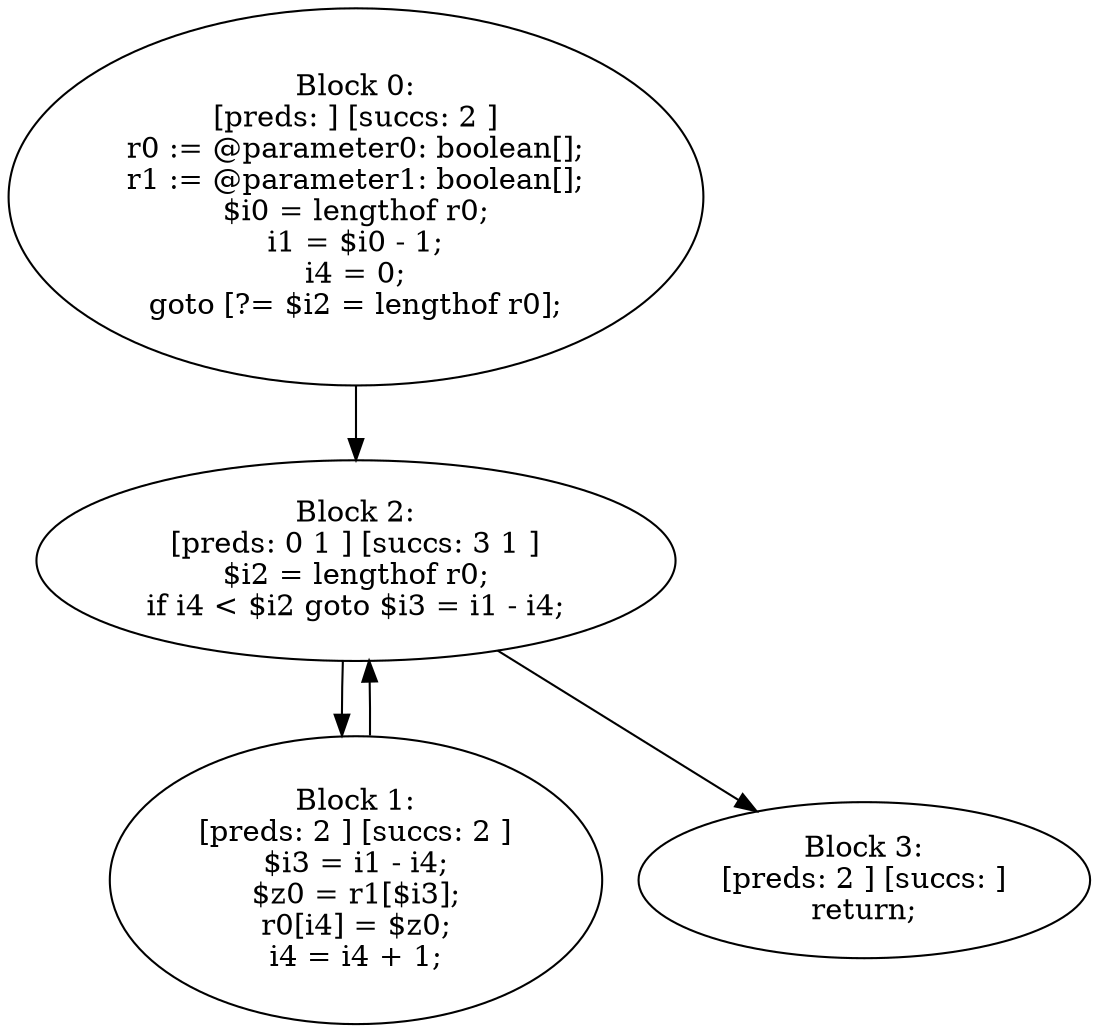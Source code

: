 digraph "unitGraph" {
    "Block 0:
[preds: ] [succs: 2 ]
r0 := @parameter0: boolean[];
r1 := @parameter1: boolean[];
$i0 = lengthof r0;
i1 = $i0 - 1;
i4 = 0;
goto [?= $i2 = lengthof r0];
"
    "Block 1:
[preds: 2 ] [succs: 2 ]
$i3 = i1 - i4;
$z0 = r1[$i3];
r0[i4] = $z0;
i4 = i4 + 1;
"
    "Block 2:
[preds: 0 1 ] [succs: 3 1 ]
$i2 = lengthof r0;
if i4 < $i2 goto $i3 = i1 - i4;
"
    "Block 3:
[preds: 2 ] [succs: ]
return;
"
    "Block 0:
[preds: ] [succs: 2 ]
r0 := @parameter0: boolean[];
r1 := @parameter1: boolean[];
$i0 = lengthof r0;
i1 = $i0 - 1;
i4 = 0;
goto [?= $i2 = lengthof r0];
"->"Block 2:
[preds: 0 1 ] [succs: 3 1 ]
$i2 = lengthof r0;
if i4 < $i2 goto $i3 = i1 - i4;
";
    "Block 1:
[preds: 2 ] [succs: 2 ]
$i3 = i1 - i4;
$z0 = r1[$i3];
r0[i4] = $z0;
i4 = i4 + 1;
"->"Block 2:
[preds: 0 1 ] [succs: 3 1 ]
$i2 = lengthof r0;
if i4 < $i2 goto $i3 = i1 - i4;
";
    "Block 2:
[preds: 0 1 ] [succs: 3 1 ]
$i2 = lengthof r0;
if i4 < $i2 goto $i3 = i1 - i4;
"->"Block 3:
[preds: 2 ] [succs: ]
return;
";
    "Block 2:
[preds: 0 1 ] [succs: 3 1 ]
$i2 = lengthof r0;
if i4 < $i2 goto $i3 = i1 - i4;
"->"Block 1:
[preds: 2 ] [succs: 2 ]
$i3 = i1 - i4;
$z0 = r1[$i3];
r0[i4] = $z0;
i4 = i4 + 1;
";
}
